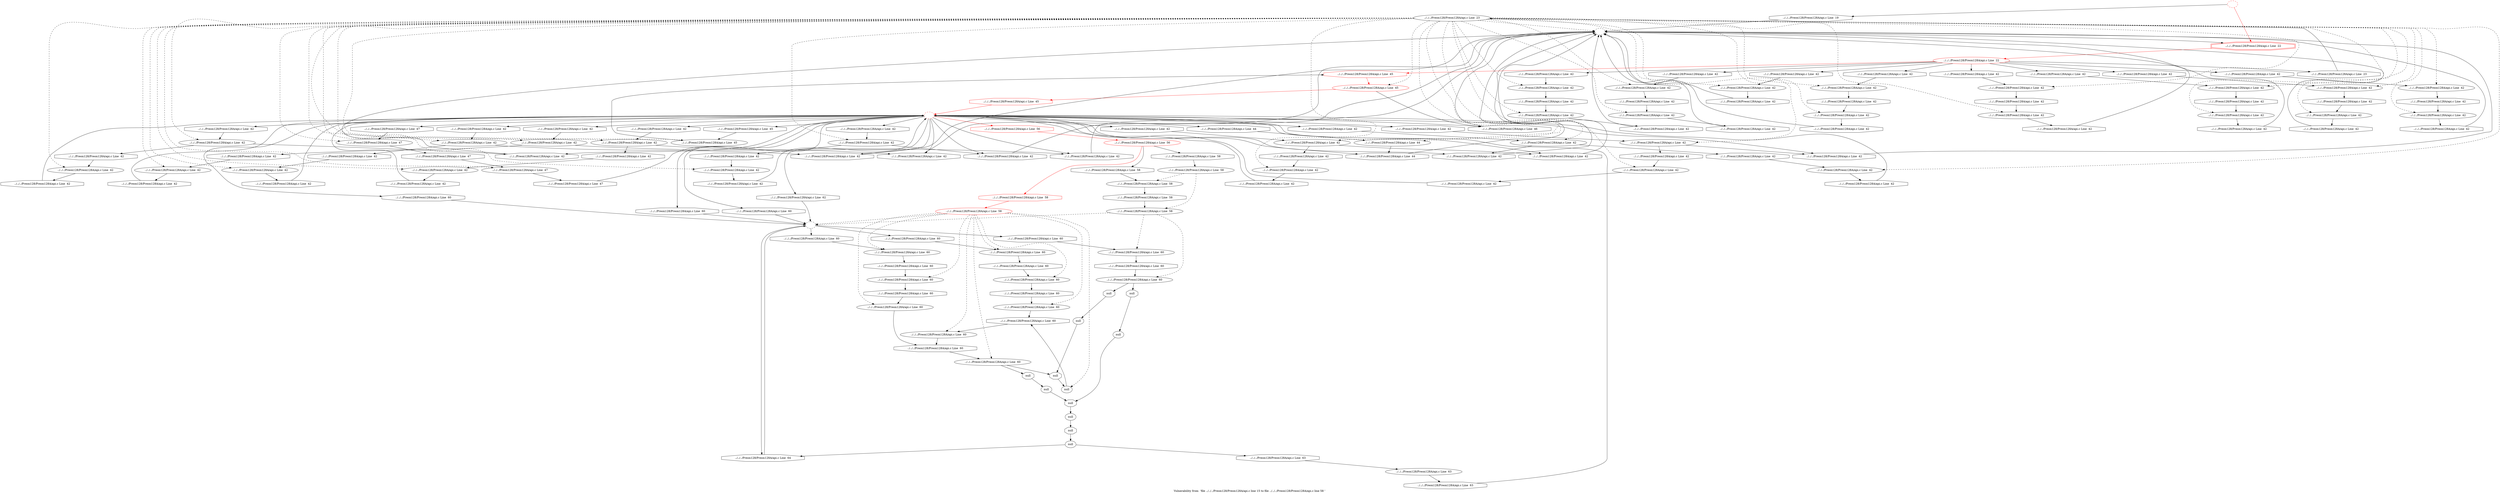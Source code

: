digraph "Vulnerability from 'file ../../../Preon128/Preon128A/api.c line 15 to file ../../../Preon128/Preon128A/api.c line 58 '  "{
label="Vulnerability from  'file ../../../Preon128/Preon128A/api.c line 15 to file ../../../Preon128/Preon128A/api.c line 58 ' ";
node_2509[shape=ellipse,style=solid,label="../../../Preon128/Preon128A/api.c Line  23"]
node_2504[shape=ellipse,style=dashed,label=""]
"node_2509"->"node_2504" [style=dashed]
node_2544[shape=ellipse,style=solid,label="../../../Preon128/Preon128A/api.c Line  42"]
"node_2509"->"node_2544" [style=dashed]
node_2576[shape=ellipse,style=solid,label="../../../Preon128/Preon128A/api.c Line  42"]
"node_2509"->"node_2576" [style=dashed]
node_2578[shape=ellipse,style=solid,label="../../../Preon128/Preon128A/api.c Line  42"]
"node_2509"->"node_2578" [style=dashed]
node_2547[shape=ellipse,style=solid,label="../../../Preon128/Preon128A/api.c Line  42"]
"node_2509"->"node_2547" [style=dashed]
node_2580[shape=ellipse,style=solid,label="../../../Preon128/Preon128A/api.c Line  42"]
"node_2509"->"node_2580" [style=dashed]
node_2537[shape=ellipse,style=solid,label="../../../Preon128/Preon128A/api.c Line  42"]
"node_2509"->"node_2537" [style=dashed]
node_2582[shape=ellipse,style=solid,label="../../../Preon128/Preon128A/api.c Line  42"]
"node_2509"->"node_2582" [style=dashed]
node_2609[shape=ellipse,style=solid,label="../../../Preon128/Preon128A/api.c Line  47"]
"node_2509"->"node_2609" [style=dashed]
node_2558[shape=ellipse,style=solid,label="../../../Preon128/Preon128A/api.c Line  42"]
"node_2509"->"node_2558" [style=dashed]
node_2587[shape=ellipse,style=solid,label="../../../Preon128/Preon128A/api.c Line  42"]
"node_2509"->"node_2587" [style=dashed]
node_2589[shape=ellipse,style=solid,label="../../../Preon128/Preon128A/api.c Line  42"]
"node_2509"->"node_2589" [style=dashed]
node_2591[shape=ellipse,style=solid,label="../../../Preon128/Preon128A/api.c Line  42"]
"node_2509"->"node_2591" [style=dashed]
node_2571[shape=ellipse,style=solid,label="../../../Preon128/Preon128A/api.c Line  42"]
"node_2509"->"node_2571" [style=dashed]
node_2567[shape=ellipse,style=solid,label="../../../Preon128/Preon128A/api.c Line  42"]
"node_2509"->"node_2567" [style=dashed]
node_2535[shape=ellipse,style=solid,label="../../../Preon128/Preon128A/api.c Line  42"]
"node_2509"->"node_2535" [style=dashed]
node_2593[shape=ellipse,style=solid,label="../../../Preon128/Preon128A/api.c Line  42"]
"node_2509"->"node_2593" [style=dashed]
node_2560[shape=ellipse,style=solid,label="../../../Preon128/Preon128A/api.c Line  42"]
"node_2509"->"node_2560" [style=dashed]
node_2526[shape=ellipse,style=solid,label="../../../Preon128/Preon128A/api.c Line  42"]
"node_2509"->"node_2526" [style=dashed]
node_2531[shape=ellipse,style=solid,label="../../../Preon128/Preon128A/api.c Line  42"]
"node_2509"->"node_2531" [style=dashed]
node_2515[shape=ellipse,style=solid,label="../../../Preon128/Preon128A/api.c Line  42"]
"node_2509"->"node_2515" [style=dashed]
node_2513[shape=ellipse,style=solid,label="../../../Preon128/Preon128A/api.c Line  42"]
"node_2509"->"node_2513" [style=dashed]
node_2598[shape=ellipse,style=solid,label="../../../Preon128/Preon128A/api.c Line  44"]
"node_2509"->"node_2598" [style=dashed]
node_2511[shape=ellipse,style=solid,label="../../../Preon128/Preon128A/api.c Line  42"]
"node_2509"->"node_2511" [style=dashed]
node_2556[shape=ellipse,style=solid,label="../../../Preon128/Preon128A/api.c Line  42"]
"node_2509"->"node_2556" [style=dashed]
node_2569[shape=ellipse,style=solid,label="../../../Preon128/Preon128A/api.c Line  42"]
"node_2509"->"node_2569" [style=dashed]
node_2542[shape=ellipse,style=solid,label="../../../Preon128/Preon128A/api.c Line  42"]
"node_2509"->"node_2542" [style=dashed]
node_2601[shape=ellipse,style=solid,label="../../../Preon128/Preon128A/api.c Line  45"]
"node_2509"->"node_2601" [style=dashed]
node_2603[shape=ellipse,style=solid,label="../../../Preon128/Preon128A/api.c Line  45", color=red]
"node_2509"->"node_2603" [style=dashed]
node_2524[shape=ellipse,style=solid,label="../../../Preon128/Preon128A/api.c Line  42"]
"node_2509"->"node_2524" [style=dashed]
node_2522[shape=ellipse,style=solid,label="../../../Preon128/Preon128A/api.c Line  42"]
"node_2509"->"node_2522" [style=dashed]
node_2565[shape=ellipse,style=solid,label="../../../Preon128/Preon128A/api.c Line  42"]
"node_2509"->"node_2565" [style=dashed]
node_2554[shape=ellipse,style=solid,label="../../../Preon128/Preon128A/api.c Line  42"]
"node_2509"->"node_2554" [style=dashed]
node_2520[shape=ellipse,style=solid,label="../../../Preon128/Preon128A/api.c Line  42"]
"node_2509"->"node_2520" [style=dashed]
node_2607[shape=ellipse,style=solid,label="../../../Preon128/Preon128A/api.c Line  47"]
"node_2509"->"node_2607" [style=dashed]
node_2549[shape=ellipse,style=solid,label="../../../Preon128/Preon128A/api.c Line  42"]
"node_2509"->"node_2549" [style=dashed]
node_2533[shape=ellipse,style=solid,label="../../../Preon128/Preon128A/api.c Line  42"]
"node_2509"->"node_2533" [style=dashed]
node_2508[shape=doubleoctagon,style=solid,label="../../../Preon128/Preon128A/api.c Line  22", color=red]
node_2507[shape=ellipse,style=solid,label="../../../Preon128/Preon128A/api.c Line  22", color=red]
"node_2508"->"node_2507" [color=red]
node_2577[shape=octagon,style=solid,label="../../../Preon128/Preon128A/api.c Line  42"]
"node_2507"->"node_2577"
node_2588[shape=octagon,style=solid,label="../../../Preon128/Preon128A/api.c Line  42"]
"node_2507"->"node_2588"
node_2555[shape=octagon,style=solid,label="../../../Preon128/Preon128A/api.c Line  42"]
"node_2507"->"node_2555"
node_2510[shape=octagon,style=solid,label="../../../Preon128/Preon128A/api.c Line  23"]
"node_2507"->"node_2510"
node_2512[shape=octagon,style=solid,label="../../../Preon128/Preon128A/api.c Line  42"]
"node_2507"->"node_2512"
node_2604[shape=octagon,style=solid,label="../../../Preon128/Preon128A/api.c Line  45", color=red]
"node_2507"->"node_2604" [color=red]
node_2543[shape=octagon,style=solid,label="../../../Preon128/Preon128A/api.c Line  42"]
"node_2507"->"node_2543"
node_2521[shape=octagon,style=solid,label="../../../Preon128/Preon128A/api.c Line  42"]
"node_2507"->"node_2521"
node_2532[shape=octagon,style=solid,label="../../../Preon128/Preon128A/api.c Line  42"]
"node_2507"->"node_2532"
node_2566[shape=octagon,style=solid,label="../../../Preon128/Preon128A/api.c Line  42"]
"node_2507"->"node_2566"
node_2506[shape=ellipse,style=dashed,label="", color=red]
"node_2506"->"node_2508" [color=red]
node_2505[shape=octagon,style=solid,label="../../../Preon128/Preon128A/api.c Line  19"]
"node_2506"->"node_2505"
"node_2505"->"node_2504"
"node_2504"->"node_2508"
node_2503[shape=ellipse,style=dashed,label="", color=red]
node_2536[shape=octagon,style=solid,label="../../../Preon128/Preon128A/api.c Line  42"]
"node_2503"->"node_2536"
node_2657[shape=octagon,style=solid,label="../../../Preon128/Preon128A/api.c Line  62"]
"node_2503"->"node_2657"
node_2581[shape=octagon,style=solid,label="../../../Preon128/Preon128A/api.c Line  42"]
"node_2503"->"node_2581"
node_2585[shape=octagon,style=solid,label="../../../Preon128/Preon128A/api.c Line  42"]
"node_2503"->"node_2585"
node_2608[shape=octagon,style=solid,label="../../../Preon128/Preon128A/api.c Line  47"]
"node_2503"->"node_2608"
node_2559[shape=octagon,style=solid,label="../../../Preon128/Preon128A/api.c Line  42"]
"node_2503"->"node_2559"
node_2592[shape=octagon,style=solid,label="../../../Preon128/Preon128A/api.c Line  42"]
"node_2503"->"node_2592"
node_2620[shape=octagon,style=solid,label="../../../Preon128/Preon128A/api.c Line  60"]
"node_2503"->"node_2620"
node_2540[shape=octagon,style=solid,label="../../../Preon128/Preon128A/api.c Line  42"]
"node_2503"->"node_2540"
node_2529[shape=octagon,style=solid,label="../../../Preon128/Preon128A/api.c Line  42"]
"node_2503"->"node_2529"
node_2514[shape=octagon,style=solid,label="../../../Preon128/Preon128A/api.c Line  42"]
"node_2503"->"node_2514"
node_2596[shape=octagon,style=solid,label="../../../Preon128/Preon128A/api.c Line  42"]
"node_2503"->"node_2596"
node_2612[shape=octagon,style=solid,label="../../../Preon128/Preon128A/api.c Line  56", color=red]
"node_2503"->"node_2612" [color=red]
node_2599[shape=octagon,style=solid,label="../../../Preon128/Preon128A/api.c Line  44"]
"node_2503"->"node_2599"
node_2563[shape=octagon,style=solid,label="../../../Preon128/Preon128A/api.c Line  42"]
"node_2503"->"node_2563"
node_2641[shape=octagon,style=solid,label="../../../Preon128/Preon128A/api.c Line  60"]
"node_2503"->"node_2641"
node_2518[shape=octagon,style=solid,label="../../../Preon128/Preon128A/api.c Line  42"]
"node_2503"->"node_2518"
node_2525[shape=octagon,style=solid,label="../../../Preon128/Preon128A/api.c Line  42"]
"node_2503"->"node_2525"
node_2600[shape=octagon,style=solid,label="../../../Preon128/Preon128A/api.c Line  44"]
"node_2503"->"node_2600"
node_2602[shape=octagon,style=solid,label="../../../Preon128/Preon128A/api.c Line  45"]
"node_2503"->"node_2602"
node_2552[shape=octagon,style=solid,label="../../../Preon128/Preon128A/api.c Line  42"]
"node_2503"->"node_2552"
node_2570[shape=octagon,style=solid,label="../../../Preon128/Preon128A/api.c Line  42"]
"node_2503"->"node_2570"
node_2548[shape=octagon,style=solid,label="../../../Preon128/Preon128A/api.c Line  42"]
"node_2503"->"node_2548"
node_2574[shape=octagon,style=solid,label="../../../Preon128/Preon128A/api.c Line  42"]
"node_2503"->"node_2574"
node_2650[shape=octagon,style=solid,label="../../../Preon128/Preon128A/api.c Line  60"]
"node_2503"->"node_2650"
node_2606[shape=octagon,style=solid,label="../../../Preon128/Preon128A/api.c Line  46"]
"node_2503"->"node_2606"
node_2618[shape=octagon,style=solid,label="../../../Preon128/Preon128A/api.c Line  58"]
node_2617[shape=ellipse,style=solid,label="../../../Preon128/Preon128A/api.c Line  58"]
"node_2618"->"node_2617"
node_2619[shape=ellipse,style=dashed,label=""]
node_2661[shape=octagon,style=solid,label="../../../Preon128/Preon128A/api.c Line  64"]
"node_2619"->"node_2661"
node_2649[shape=octagon,style=solid,label="../../../Preon128/Preon128A/api.c Line  60"]
"node_2619"->"node_2649"
node_2622[shape=octagon,style=solid,label="../../../Preon128/Preon128A/api.c Line  60"]
"node_2619"->"node_2622"
node_2640[shape=octagon,style=solid,label="../../../Preon128/Preon128A/api.c Line  60"]
"node_2619"->"node_2640"
"node_2536"->"node_2535"
node_2553[shape=octagon,style=solid,label="../../../Preon128/Preon128A/api.c Line  42"]
"node_2544"->"node_2553"
node_2579[shape=octagon,style=solid,label="../../../Preon128/Preon128A/api.c Line  42"]
"node_2576"->"node_2579"
"node_2577"->"node_2576"
node_2656[shape=octagon,style=solid,label="null"]
node_2655[shape=ellipse,style=solid,label="null"]
"node_2656"->"node_2655"
"node_2657"->"node_2619"
node_2658[shape=ellipse,style=solid,label="../../../Preon128/Preon128A/api.c Line  63"]
node_2660[shape=octagon,style=solid,label="../../../Preon128/Preon128A/api.c Line  63"]
"node_2658"->"node_2660"
node_2586[shape=octagon,style=solid,label="../../../Preon128/Preon128A/api.c Line  42"]
"node_2578"->"node_2586"
"node_2579"->"node_2578"
node_2550[shape=octagon,style=solid,label="../../../Preon128/Preon128A/api.c Line  42"]
"node_2547"->"node_2550"
"node_2547"->"node_2552"
node_2583[shape=octagon,style=solid,label="../../../Preon128/Preon128A/api.c Line  42"]
"node_2580"->"node_2583"
"node_2580"->"node_2585"
"node_2581"->"node_2580"
node_2545[shape=octagon,style=solid,label="../../../Preon128/Preon128A/api.c Line  42"]
"node_2545"->"node_2544"
node_2539[shape=octagon,style=solid,label="../../../Preon128/Preon128A/api.c Line  42"]
"node_2537"->"node_2539"
node_2538[shape=octagon,style=solid,label="../../../Preon128/Preon128A/api.c Line  42"]
"node_2538"->"node_2537"
node_2584[shape=octagon,style=solid,label="../../../Preon128/Preon128A/api.c Line  42"]
"node_2582"->"node_2584"
"node_2583"->"node_2582"
"node_2584"->"node_2503"
"node_2585"->"node_2504"
node_2530[shape=octagon,style=solid,label="../../../Preon128/Preon128A/api.c Line  42"]
"node_2530"->"node_2504"
"node_2608"->"node_2607"
node_2546[shape=octagon,style=solid,label="../../../Preon128/Preon128A/api.c Line  47"]
"node_2609"->"node_2546"
node_2561[shape=octagon,style=solid,label="../../../Preon128/Preon128A/api.c Line  42"]
"node_2558"->"node_2561"
"node_2558"->"node_2563"
"node_2586"->"node_2504"
node_2590[shape=octagon,style=solid,label="../../../Preon128/Preon128A/api.c Line  42"]
"node_2587"->"node_2590"
node_2652[shape=octagon,style=solid,label="null"]
node_2651[shape=ellipse,style=solid,label="null"]
"node_2652"->"node_2651"
node_2653[shape=ellipse,style=solid,label="null"]
"node_2653"->"node_2656"
node_2528[shape=octagon,style=solid,label="../../../Preon128/Preon128A/api.c Line  42"]
"node_2528"->"node_2503"
node_2551[shape=octagon,style=solid,label="../../../Preon128/Preon128A/api.c Line  42"]
"node_2551"->"node_2503"
node_2573[shape=octagon,style=solid,label="../../../Preon128/Preon128A/api.c Line  42"]
"node_2573"->"node_2503"
"node_2588"->"node_2587"
node_2597[shape=octagon,style=solid,label="../../../Preon128/Preon128A/api.c Line  42"]
"node_2589"->"node_2597"
"node_2590"->"node_2589"
node_2594[shape=octagon,style=solid,label="../../../Preon128/Preon128A/api.c Line  42"]
"node_2591"->"node_2594"
"node_2591"->"node_2596"
"node_2571"->"node_2573"
node_2575[shape=octagon,style=solid,label="../../../Preon128/Preon128A/api.c Line  42"]
"node_2567"->"node_2575"
"node_2559"->"node_2558"
node_2632[shape=octagon,style=solid,label="null"]
node_2631[shape=ellipse,style=solid,label="null"]
"node_2632"->"node_2631"
node_2633[shape=ellipse,style=solid,label="../../../Preon128/Preon128A/api.c Line  60"]
"node_2633"->"node_2652"
"node_2633"->"node_2632"
node_2646[shape=ellipse,style=solid,label="../../../Preon128/Preon128A/api.c Line  60"]
node_2645[shape=octagon,style=solid,label="../../../Preon128/Preon128A/api.c Line  60"]
"node_2646"->"node_2645"
node_2647[shape=octagon,style=solid,label="../../../Preon128/Preon128A/api.c Line  60"]
"node_2647"->"node_2646"
"node_2535"->"node_2538"
"node_2535"->"node_2540"
"node_2592"->"node_2591"
node_2595[shape=octagon,style=solid,label="../../../Preon128/Preon128A/api.c Line  42"]
"node_2593"->"node_2595"
node_2638[shape=octagon,style=solid,label="../../../Preon128/Preon128A/api.c Line  60"]
node_2637[shape=ellipse,style=solid,label="../../../Preon128/Preon128A/api.c Line  60"]
"node_2638"->"node_2637"
node_2639[shape=ellipse,style=solid,label="../../../Preon128/Preon128A/api.c Line  60"]
"node_2639"->"node_2638"
node_2562[shape=octagon,style=solid,label="../../../Preon128/Preon128A/api.c Line  42"]
"node_2560"->"node_2562"
"node_2526"->"node_2528"
node_2572[shape=octagon,style=solid,label="../../../Preon128/Preon128A/api.c Line  42"]
"node_2572"->"node_2571"
"node_2620"->"node_2619"
node_2621[shape=ellipse,style=solid,label="../../../Preon128/Preon128A/api.c Line  60"]
node_2624[shape=octagon,style=solid,label="../../../Preon128/Preon128A/api.c Line  60"]
"node_2621"->"node_2624"
"node_2539"->"node_2503"
"node_2561"->"node_2560"
"node_2540"->"node_2504"
node_2654[shape=octagon,style=solid,label="null"]
"node_2654"->"node_2653"
node_2659[shape=octagon,style=solid,label="../../../Preon128/Preon128A/api.c Line  63"]
"node_2655"->"node_2659"
"node_2655"->"node_2661"
"node_2659"->"node_2658"
"node_2660"->"node_2503"
"node_2661"->"node_2619"
node_2634[shape=octagon,style=solid,label="../../../Preon128/Preon128A/api.c Line  60"]
"node_2634"->"node_2633"
node_2635[shape=ellipse,style=solid,label="../../../Preon128/Preon128A/api.c Line  60"]
"node_2635"->"node_2634"
"node_2546"->"node_2503"
node_2610[shape=octagon,style=solid,label="../../../Preon128/Preon128A/api.c Line  47"]
"node_2610"->"node_2609"
node_2611[shape=ellipse,style=solid,label="../../../Preon128/Preon128A/api.c Line  56", color=red]
node_2630[shape=octagon,style=solid,label="../../../Preon128/Preon128A/api.c Line  58", color=red]
"node_2611"->"node_2630" [color=red]
node_2616[shape=octagon,style=solid,label="../../../Preon128/Preon128A/api.c Line  58"]
"node_2611"->"node_2616"
node_2614[shape=octagon,style=solid,label="../../../Preon128/Preon128A/api.c Line  58"]
"node_2611"->"node_2614"
"node_2594"->"node_2593"
"node_2595"->"node_2503"
"node_2555"->"node_2554"
"node_2510"->"node_2509"
node_2541[shape=octagon,style=solid,label="../../../Preon128/Preon128A/api.c Line  42"]
"node_2541"->"node_2504"
"node_2529"->"node_2504"
node_2517[shape=octagon,style=solid,label="../../../Preon128/Preon128A/api.c Line  42"]
"node_2517"->"node_2503"
node_2648[shape=ellipse,style=solid,label="../../../Preon128/Preon128A/api.c Line  60"]
"node_2648"->"node_2647"
"node_2649"->"node_2648"
node_2516[shape=octagon,style=solid,label="../../../Preon128/Preon128A/api.c Line  42"]
"node_2516"->"node_2515"
node_2534[shape=octagon,style=solid,label="../../../Preon128/Preon128A/api.c Line  42"]
"node_2531"->"node_2534"
"node_2550"->"node_2549"
"node_2622"->"node_2621"
node_2623[shape=ellipse,style=solid,label="../../../Preon128/Preon128A/api.c Line  60"]
node_2628[shape=octagon,style=solid,label="null"]
"node_2623"->"node_2628"
node_2626[shape=octagon,style=solid,label="null"]
"node_2623"->"node_2626"
"node_2515"->"node_2517"
node_2636[shape=octagon,style=solid,label="../../../Preon128/Preon128A/api.c Line  60"]
"node_2636"->"node_2635"
"node_2637"->"node_2636"
"node_2514"->"node_2513"
"node_2513"->"node_2516"
"node_2513"->"node_2518"
"node_2562"->"node_2503"
node_2527[shape=octagon,style=solid,label="../../../Preon128/Preon128A/api.c Line  42"]
"node_2527"->"node_2526"
"node_2596"->"node_2504"
"node_2597"->"node_2504"
"node_2512"->"node_2511"
"node_2612"->"node_2611" [color=red]
node_2613[shape=ellipse,style=solid,label="../../../Preon128/Preon128A/api.c Line  58"]
"node_2613"->"node_2617" [style=dashed]
node_2615[shape=ellipse,style=solid,label="../../../Preon128/Preon128A/api.c Line  58"]
"node_2613"->"node_2615" [style=dashed]
"node_2598"->"node_2600"
"node_2599"->"node_2598"
node_2519[shape=octagon,style=solid,label="../../../Preon128/Preon128A/api.c Line  42"]
"node_2511"->"node_2519"
"node_2563"->"node_2504"
node_2627[shape=ellipse,style=solid,label="null"]
"node_2628"->"node_2627"
node_2629[shape=ellipse,style=solid,label="../../../Preon128/Preon128A/api.c Line  58", color=red]
"node_2629"->"node_2619" [style=dashed]
"node_2629"->"node_2633" [style=dashed]
"node_2629"->"node_2646" [style=dashed]
"node_2629"->"node_2639" [style=dashed]
"node_2629"->"node_2635" [style=dashed]
"node_2629"->"node_2648" [style=dashed]
"node_2629"->"node_2637" [style=dashed]
node_2642[shape=ellipse,style=solid,label="../../../Preon128/Preon128A/api.c Line  60"]
"node_2629"->"node_2642" [style=dashed]
node_2644[shape=ellipse,style=solid,label="../../../Preon128/Preon128A/api.c Line  60"]
"node_2629"->"node_2644" [style=dashed]
"node_2629"->"node_2651" [style=dashed]
"node_2640"->"node_2639"
"node_2641"->"node_2619"
node_2564[shape=octagon,style=solid,label="../../../Preon128/Preon128A/api.c Line  42"]
"node_2556"->"node_2564"
"node_2569"->"node_2572"
"node_2569"->"node_2574"
"node_2518"->"node_2504"
"node_2642"->"node_2634"
node_2643[shape=octagon,style=solid,label="../../../Preon128/Preon128A/api.c Line  60"]
"node_2643"->"node_2642"
"node_2624"->"node_2623"
node_2625[shape=ellipse,style=solid,label="null"]
"node_2625"->"node_2654"
"node_2542"->"node_2545"
"node_2630"->"node_2629" [color=red]
"node_2631"->"node_2654"
"node_2525"->"node_2524"
"node_2600"->"node_2504"
"node_2601"->"node_2604"
"node_2602"->"node_2601"
node_2605[shape=octagon,style=solid,label="../../../Preon128/Preon128A/api.c Line  45", color=red]
"node_2603"->"node_2605" [color=red]
"node_2603"->"node_2606"
node_2568[shape=octagon,style=solid,label="../../../Preon128/Preon128A/api.c Line  42"]
"node_2568"->"node_2567"
"node_2616"->"node_2615"
"node_2617"->"node_2619" [style=dashed]
"node_2617"->"node_2621" [style=dashed]
"node_2617"->"node_2623" [style=dashed]
"node_2524"->"node_2529"
"node_2524"->"node_2527"
"node_2552"->"node_2504"
"node_2644"->"node_2643"
"node_2645"->"node_2644"
"node_2564"->"node_2504"
"node_2570"->"node_2569"
node_2557[shape=octagon,style=solid,label="../../../Preon128/Preon128A/api.c Line  42"]
"node_2557"->"node_2556"
"node_2626"->"node_2625"
"node_2627"->"node_2652"
"node_2548"->"node_2547"
node_2523[shape=octagon,style=solid,label="../../../Preon128/Preon128A/api.c Line  42"]
"node_2523"->"node_2522"
"node_2604"->"node_2603" [color=red]
"node_2605"->"node_2503" [color=red]
"node_2522"->"node_2530"
"node_2574"->"node_2504"
"node_2575"->"node_2504"
"node_2543"->"node_2542"
"node_2650"->"node_2619"
"node_2651"->"node_2643"
"node_2521"->"node_2520"
"node_2565"->"node_2568"
"node_2553"->"node_2504"
"node_2554"->"node_2557"
"node_2520"->"node_2523"
"node_2614"->"node_2613"
"node_2615"->"node_2618"
"node_2519"->"node_2504"
"node_2532"->"node_2531"
"node_2606"->"node_2504"
"node_2607"->"node_2610"
"node_2534"->"node_2533"
"node_2549"->"node_2551"
"node_2566"->"node_2565"
"node_2533"->"node_2541"
}


